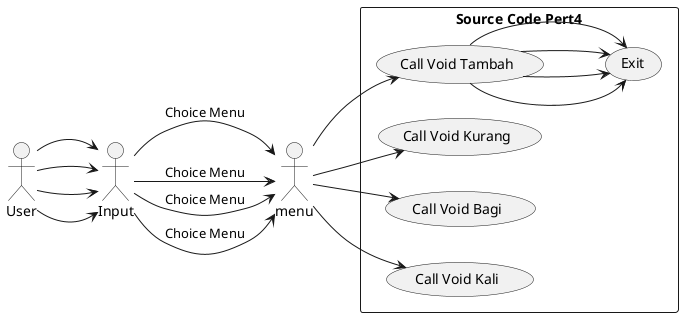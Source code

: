 @startuml pert5

left to right direction 

actor User as "User"

rectangle "Source Code Pert4"{
    usecase "Call Void Tambah" as tambah
    usecase "Call Void Kurang" as kurang
    usecase "Call Void Bagi"  as bagi
    usecase "Call Void Kali" as kali
    usecase "Exit"  as exit
}

User --> Input
Input --> menu : Choice Menu 
menu --> tambah
tambah --> exit

User --> Input
Input --> menu : Choice Menu 
menu --> kurang
tambah --> exit

User --> Input
Input --> menu : Choice Menu 
menu --> kali
tambah --> exit

User --> Input
Input --> menu : Choice Menu 
menu --> bagi
tambah --> exit